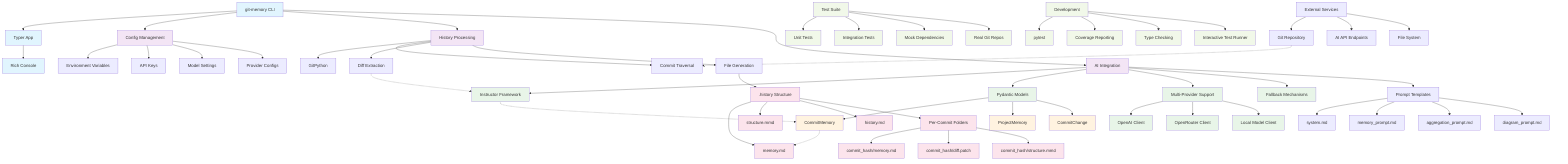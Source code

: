 graph TD
    %% Main Application Entry Points
    A[git-memory CLI] --> B[Typer App]
    B --> C[Rich Console]
    
    %% Core Modules
    A --> D[Config Management]
    A --> E[History Processing]
    A --> F[AI Integration]
    
    %% Configuration Layer
    D --> D1[Environment Variables]
    D --> D2[API Keys]
    D --> D3[Model Settings]
    D --> D4[Provider Configs]
    
    %% Git Processing Layer
    E --> E1[GitPython]
    E --> E2[Commit Traversal]
    E --> E3[Diff Extraction]
    E --> E4[File Generation]
    
    %% AI Processing Layer  
    F --> F1[Instructor Framework]
    F --> F2[Pydantic Models]
    F --> F3[Multi-Provider Support]
    F --> F4[Fallback Mechanisms]
    
    %% AI Providers
    F3 --> G1[OpenAI Client]
    F3 --> G2[OpenRouter Client]
    F3 --> G3[Local Model Client]
    
    %% Structured Data Models
    F2 --> H1[CommitMemory]
    F2 --> H2[ProjectMemory]
    F2 --> H3[CommitChange]
    
    %% Prompt System
    F --> I[Prompt Templates]
    I --> I1[system.md]
    I --> I2[memory_prompt.md]
    I --> I3[aggregation_prompt.md]
    I --> I4[diagram_prompt.md]
    
    %% Output Generation
    E4 --> J[.history Structure]
    J --> J1[memory.md]
    J --> J2[structure.mmd]
    J --> J3[history.md]
    J --> J4[Per-Commit Folders]
    
    J4 --> K1[commit_hash/memory.md]
    J4 --> K2[commit_hash/diff.patch]
    J4 --> K3[commit_hash/structure.mmd]
    
    %% Testing Infrastructure
    L[Test Suite] --> L1[Unit Tests]
    L --> L2[Integration Tests]
    L --> L3[Mock Dependencies]
    L --> L4[Real Git Repos]
    
    %% Development Tools
    M[Development] --> M1[pytest]
    M --> M2[Coverage Reporting]
    M --> M3[Type Checking]
    M --> M4[Interactive Test Runner]
    
    %% External Dependencies
    N[External Services] --> N1[Git Repository]
    N --> N2[AI API Endpoints]
    N --> N3[File System]
    
    %% Data Flow
    N1 -.-> E2
    E3 -.-> F1
    F1 -.-> H1
    H1 -.-> J1
    
    %% Styling
    classDef cliLayer fill:#e1f5fe
    classDef coreModule fill:#f3e5f5
    classDef aiLayer fill:#e8f5e8
    classDef dataModel fill:#fff3e0
    classDef output fill:#fce4ec
    classDef testing fill:#f1f8e9
    
    class A,B,C cliLayer
    class D,E,F coreModule
    class F1,F2,F3,F4,G1,G2,G3 aiLayer
    class H1,H2,H3 dataModel
    class J,J1,J2,J3,J4,K1,K2,K3 output
    class L,L1,L2,L3,L4,M,M1,M2,M3,M4 testing